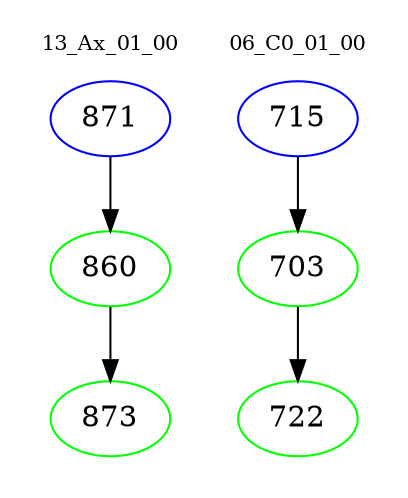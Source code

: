 digraph{
subgraph cluster_0 {
color = white
label = "13_Ax_01_00";
fontsize=10;
T0_871 [label="871", color="blue"]
T0_871 -> T0_860 [color="black"]
T0_860 [label="860", color="green"]
T0_860 -> T0_873 [color="black"]
T0_873 [label="873", color="green"]
}
subgraph cluster_1 {
color = white
label = "06_C0_01_00";
fontsize=10;
T1_715 [label="715", color="blue"]
T1_715 -> T1_703 [color="black"]
T1_703 [label="703", color="green"]
T1_703 -> T1_722 [color="black"]
T1_722 [label="722", color="green"]
}
}
